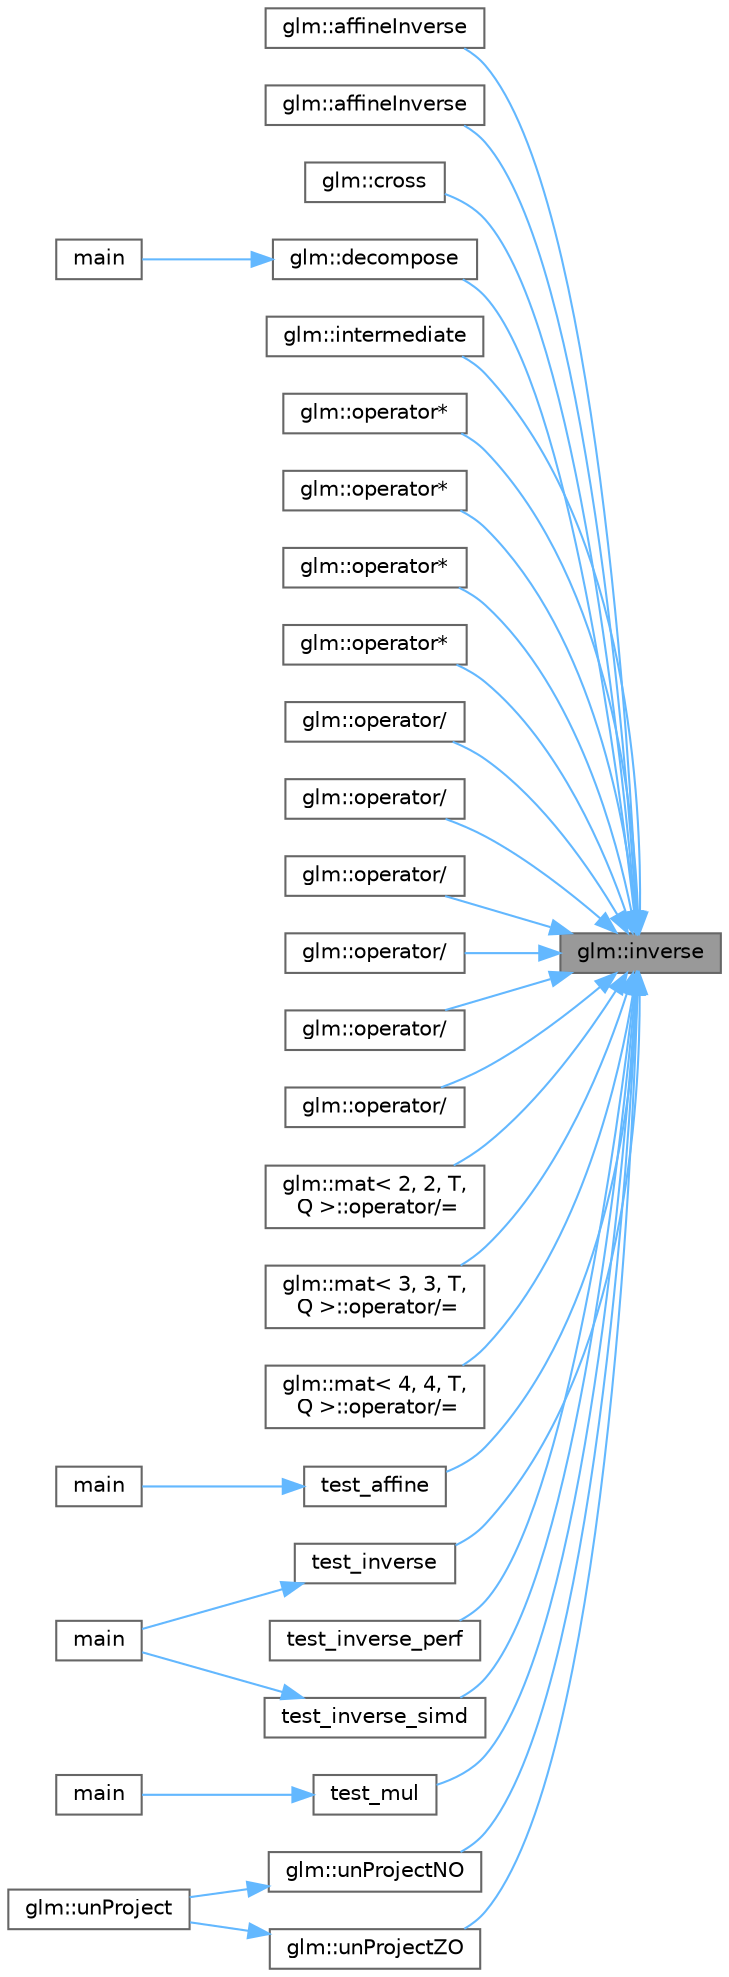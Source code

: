 digraph "glm::inverse"
{
 // LATEX_PDF_SIZE
  bgcolor="transparent";
  edge [fontname=Helvetica,fontsize=10,labelfontname=Helvetica,labelfontsize=10];
  node [fontname=Helvetica,fontsize=10,shape=box,height=0.2,width=0.4];
  rankdir="RL";
  Node1 [id="Node000001",label="glm::inverse",height=0.2,width=0.4,color="gray40", fillcolor="grey60", style="filled", fontcolor="black",tooltip=" "];
  Node1 -> Node2 [id="edge65_Node000001_Node000002",dir="back",color="steelblue1",style="solid",tooltip=" "];
  Node2 [id="Node000002",label="glm::affineInverse",height=0.2,width=0.4,color="grey40", fillcolor="white", style="filled",URL="$namespaceglm.html#ac1fed169b99333702491a682ab98afd7",tooltip=" "];
  Node1 -> Node3 [id="edge66_Node000001_Node000003",dir="back",color="steelblue1",style="solid",tooltip=" "];
  Node3 [id="Node000003",label="glm::affineInverse",height=0.2,width=0.4,color="grey40", fillcolor="white", style="filled",URL="$namespaceglm.html#a80a3854edcfb97f0747f27131f03f53f",tooltip=" "];
  Node1 -> Node4 [id="edge67_Node000001_Node000004",dir="back",color="steelblue1",style="solid",tooltip=" "];
  Node4 [id="Node000004",label="glm::cross",height=0.2,width=0.4,color="grey40", fillcolor="white", style="filled",URL="$group__gtx__quaternion.html#ga90bb70a9dee5f86e87b9981a1888cc25",tooltip=" "];
  Node1 -> Node5 [id="edge68_Node000001_Node000005",dir="back",color="steelblue1",style="solid",tooltip=" "];
  Node5 [id="Node000005",label="glm::decompose",height=0.2,width=0.4,color="grey40", fillcolor="white", style="filled",URL="$group__gtx__matrix__decompose.html#gac0e342656ba09a9bc97c57182ba73124",tooltip=" "];
  Node5 -> Node6 [id="edge69_Node000005_Node000006",dir="back",color="steelblue1",style="solid",tooltip=" "];
  Node6 [id="Node000006",label="main",height=0.2,width=0.4,color="grey40", fillcolor="white", style="filled",URL="$_classes_2lib_2glm_2test_2gtx_2gtx__matrix__decompose_8cpp.html#ae66f6b31b5ad750f1fe042a706a4e3d4",tooltip=" "];
  Node1 -> Node7 [id="edge70_Node000001_Node000007",dir="back",color="steelblue1",style="solid",tooltip=" "];
  Node7 [id="Node000007",label="glm::intermediate",height=0.2,width=0.4,color="grey40", fillcolor="white", style="filled",URL="$group__gtx__quaternion.html#ga674f3a481bf37d397e81787c5d4d873f",tooltip=" "];
  Node1 -> Node8 [id="edge71_Node000001_Node000008",dir="back",color="steelblue1",style="solid",tooltip=" "];
  Node8 [id="Node000008",label="glm::operator*",height=0.2,width=0.4,color="grey40", fillcolor="white", style="filled",URL="$namespaceglm.html#a4fac37bc7b77f772e013816e80b51c8a",tooltip=" "];
  Node1 -> Node9 [id="edge72_Node000001_Node000009",dir="back",color="steelblue1",style="solid",tooltip=" "];
  Node9 [id="Node000009",label="glm::operator*",height=0.2,width=0.4,color="grey40", fillcolor="white", style="filled",URL="$group__gtx__dual__quaternion.html#gafbb8c7fbab45ab4b0ba834c4fec36899",tooltip=" "];
  Node1 -> Node10 [id="edge73_Node000001_Node000010",dir="back",color="steelblue1",style="solid",tooltip=" "];
  Node10 [id="Node000010",label="glm::operator*",height=0.2,width=0.4,color="grey40", fillcolor="white", style="filled",URL="$namespaceglm.html#ad96aeb894b54b72140ab6ccbd6534d97",tooltip=" "];
  Node1 -> Node11 [id="edge74_Node000001_Node000011",dir="back",color="steelblue1",style="solid",tooltip=" "];
  Node11 [id="Node000011",label="glm::operator*",height=0.2,width=0.4,color="grey40", fillcolor="white", style="filled",URL="$group__gtx__dual__quaternion.html#gaae633eef518cdd7b110aa315df3a75eb",tooltip=" "];
  Node1 -> Node12 [id="edge75_Node000001_Node000012",dir="back",color="steelblue1",style="solid",tooltip=" "];
  Node12 [id="Node000012",label="glm::operator/",height=0.2,width=0.4,color="grey40", fillcolor="white", style="filled",URL="$namespaceglm.html#ae517e8c2674a0999d337cd277bd734ee",tooltip=" "];
  Node1 -> Node13 [id="edge76_Node000001_Node000013",dir="back",color="steelblue1",style="solid",tooltip=" "];
  Node13 [id="Node000013",label="glm::operator/",height=0.2,width=0.4,color="grey40", fillcolor="white", style="filled",URL="$namespaceglm.html#a9bcb16da043cd440a55878d43aabcbac",tooltip=" "];
  Node1 -> Node14 [id="edge77_Node000001_Node000014",dir="back",color="steelblue1",style="solid",tooltip=" "];
  Node14 [id="Node000014",label="glm::operator/",height=0.2,width=0.4,color="grey40", fillcolor="white", style="filled",URL="$namespaceglm.html#a9e3ad19b9b333b9f71a75df2cc34d21b",tooltip=" "];
  Node1 -> Node15 [id="edge78_Node000001_Node000015",dir="back",color="steelblue1",style="solid",tooltip=" "];
  Node15 [id="Node000015",label="glm::operator/",height=0.2,width=0.4,color="grey40", fillcolor="white", style="filled",URL="$namespaceglm.html#af72df8e6cc576b2e838529b6878a57b5",tooltip=" "];
  Node1 -> Node16 [id="edge79_Node000001_Node000016",dir="back",color="steelblue1",style="solid",tooltip=" "];
  Node16 [id="Node000016",label="glm::operator/",height=0.2,width=0.4,color="grey40", fillcolor="white", style="filled",URL="$namespaceglm.html#a330ce38f0084c091f95b309c063ccff4",tooltip=" "];
  Node1 -> Node17 [id="edge80_Node000001_Node000017",dir="back",color="steelblue1",style="solid",tooltip=" "];
  Node17 [id="Node000017",label="glm::operator/",height=0.2,width=0.4,color="grey40", fillcolor="white", style="filled",URL="$namespaceglm.html#acfd613dd37b2ee5e0bad2eac4cebde7c",tooltip=" "];
  Node1 -> Node18 [id="edge81_Node000001_Node000018",dir="back",color="steelblue1",style="solid",tooltip=" "];
  Node18 [id="Node000018",label="glm::mat\< 2, 2, T,\l Q \>::operator/=",height=0.2,width=0.4,color="grey40", fillcolor="white", style="filled",URL="$structglm_1_1mat_3_012_00_012_00_01_t_00_01_q_01_4.html#a1807539e828de63009c2f03c60c2049a",tooltip=" "];
  Node1 -> Node19 [id="edge82_Node000001_Node000019",dir="back",color="steelblue1",style="solid",tooltip=" "];
  Node19 [id="Node000019",label="glm::mat\< 3, 3, T,\l Q \>::operator/=",height=0.2,width=0.4,color="grey40", fillcolor="white", style="filled",URL="$structglm_1_1mat_3_013_00_013_00_01_t_00_01_q_01_4.html#aba94ac8b981fb2313919190539f51793",tooltip=" "];
  Node1 -> Node20 [id="edge83_Node000001_Node000020",dir="back",color="steelblue1",style="solid",tooltip=" "];
  Node20 [id="Node000020",label="glm::mat\< 4, 4, T,\l Q \>::operator/=",height=0.2,width=0.4,color="grey40", fillcolor="white", style="filled",URL="$structglm_1_1mat_3_014_00_014_00_01_t_00_01_q_01_4.html#af4184a0d22d0c7657cf7cfd6f470d148",tooltip=" "];
  Node1 -> Node21 [id="edge84_Node000001_Node000021",dir="back",color="steelblue1",style="solid",tooltip=" "];
  Node21 [id="Node000021",label="test_affine",height=0.2,width=0.4,color="grey40", fillcolor="white", style="filled",URL="$_classes_2lib_2glm_2test_2gtc_2gtc__matrix__inverse_8cpp.html#af269569e1e1033b07011fc68830ded90",tooltip=" "];
  Node21 -> Node22 [id="edge85_Node000021_Node000022",dir="back",color="steelblue1",style="solid",tooltip=" "];
  Node22 [id="Node000022",label="main",height=0.2,width=0.4,color="grey40", fillcolor="white", style="filled",URL="$_classes_2lib_2glm_2test_2gtc_2gtc__matrix__inverse_8cpp.html#ae66f6b31b5ad750f1fe042a706a4e3d4",tooltip=" "];
  Node1 -> Node23 [id="edge86_Node000001_Node000023",dir="back",color="steelblue1",style="solid",tooltip=" "];
  Node23 [id="Node000023",label="test_inverse",height=0.2,width=0.4,color="grey40", fillcolor="white", style="filled",URL="$_classes_2lib_2glm_2test_2core_2core__func__matrix_8cpp.html#a7c7c3ef3d24c7264a6d5994f37387983",tooltip=" "];
  Node23 -> Node24 [id="edge87_Node000023_Node000024",dir="back",color="steelblue1",style="solid",tooltip=" "];
  Node24 [id="Node000024",label="main",height=0.2,width=0.4,color="grey40", fillcolor="white", style="filled",URL="$_classes_2lib_2glm_2test_2core_2core__func__matrix_8cpp.html#ae66f6b31b5ad750f1fe042a706a4e3d4",tooltip=" "];
  Node1 -> Node25 [id="edge88_Node000001_Node000025",dir="back",color="steelblue1",style="solid",tooltip=" "];
  Node25 [id="Node000025",label="test_inverse_perf",height=0.2,width=0.4,color="grey40", fillcolor="white", style="filled",URL="$_classes_2lib_2glm_2test_2core_2core__func__matrix_8cpp.html#af7ba0f3c63c44ff2a2b13128e171a839",tooltip=" "];
  Node1 -> Node26 [id="edge89_Node000001_Node000026",dir="back",color="steelblue1",style="solid",tooltip=" "];
  Node26 [id="Node000026",label="test_inverse_simd",height=0.2,width=0.4,color="grey40", fillcolor="white", style="filled",URL="$_classes_2lib_2glm_2test_2core_2core__func__matrix_8cpp.html#ad058fedbe8c4b595a68f4437832c14d3",tooltip=" "];
  Node26 -> Node24 [id="edge90_Node000026_Node000024",dir="back",color="steelblue1",style="solid",tooltip=" "];
  Node1 -> Node27 [id="edge91_Node000001_Node000027",dir="back",color="steelblue1",style="solid",tooltip=" "];
  Node27 [id="Node000027",label="test_mul",height=0.2,width=0.4,color="grey40", fillcolor="white", style="filled",URL="$_classes_2lib_2glm_2test_2gtx_2gtx__dual__quaternion_8cpp.html#af4730e4e4b7e971bca50687066afd703",tooltip=" "];
  Node27 -> Node28 [id="edge92_Node000027_Node000028",dir="back",color="steelblue1",style="solid",tooltip=" "];
  Node28 [id="Node000028",label="main",height=0.2,width=0.4,color="grey40", fillcolor="white", style="filled",URL="$lib_2glm_2test_2gtc_2gtc__quaternion_8cpp.html#ae66f6b31b5ad750f1fe042a706a4e3d4",tooltip=" "];
  Node1 -> Node29 [id="edge93_Node000001_Node000029",dir="back",color="steelblue1",style="solid",tooltip=" "];
  Node29 [id="Node000029",label="glm::unProjectNO",height=0.2,width=0.4,color="grey40", fillcolor="white", style="filled",URL="$group__ext__matrix__projection.html#ga6214935f32f38e1dc13ba66135eb5784",tooltip=" "];
  Node29 -> Node30 [id="edge94_Node000029_Node000030",dir="back",color="steelblue1",style="solid",tooltip=" "];
  Node30 [id="Node000030",label="glm::unProject",height=0.2,width=0.4,color="grey40", fillcolor="white", style="filled",URL="$group__ext__matrix__projection.html#gaefa35b1dbf52941052a5a3aadc298106",tooltip=" "];
  Node1 -> Node31 [id="edge95_Node000001_Node000031",dir="back",color="steelblue1",style="solid",tooltip=" "];
  Node31 [id="Node000031",label="glm::unProjectZO",height=0.2,width=0.4,color="grey40", fillcolor="white", style="filled",URL="$group__ext__matrix__projection.html#ga9b3ec0d9aeea52bbcc8c1fc3fc9830e3",tooltip=" "];
  Node31 -> Node30 [id="edge96_Node000031_Node000030",dir="back",color="steelblue1",style="solid",tooltip=" "];
}
